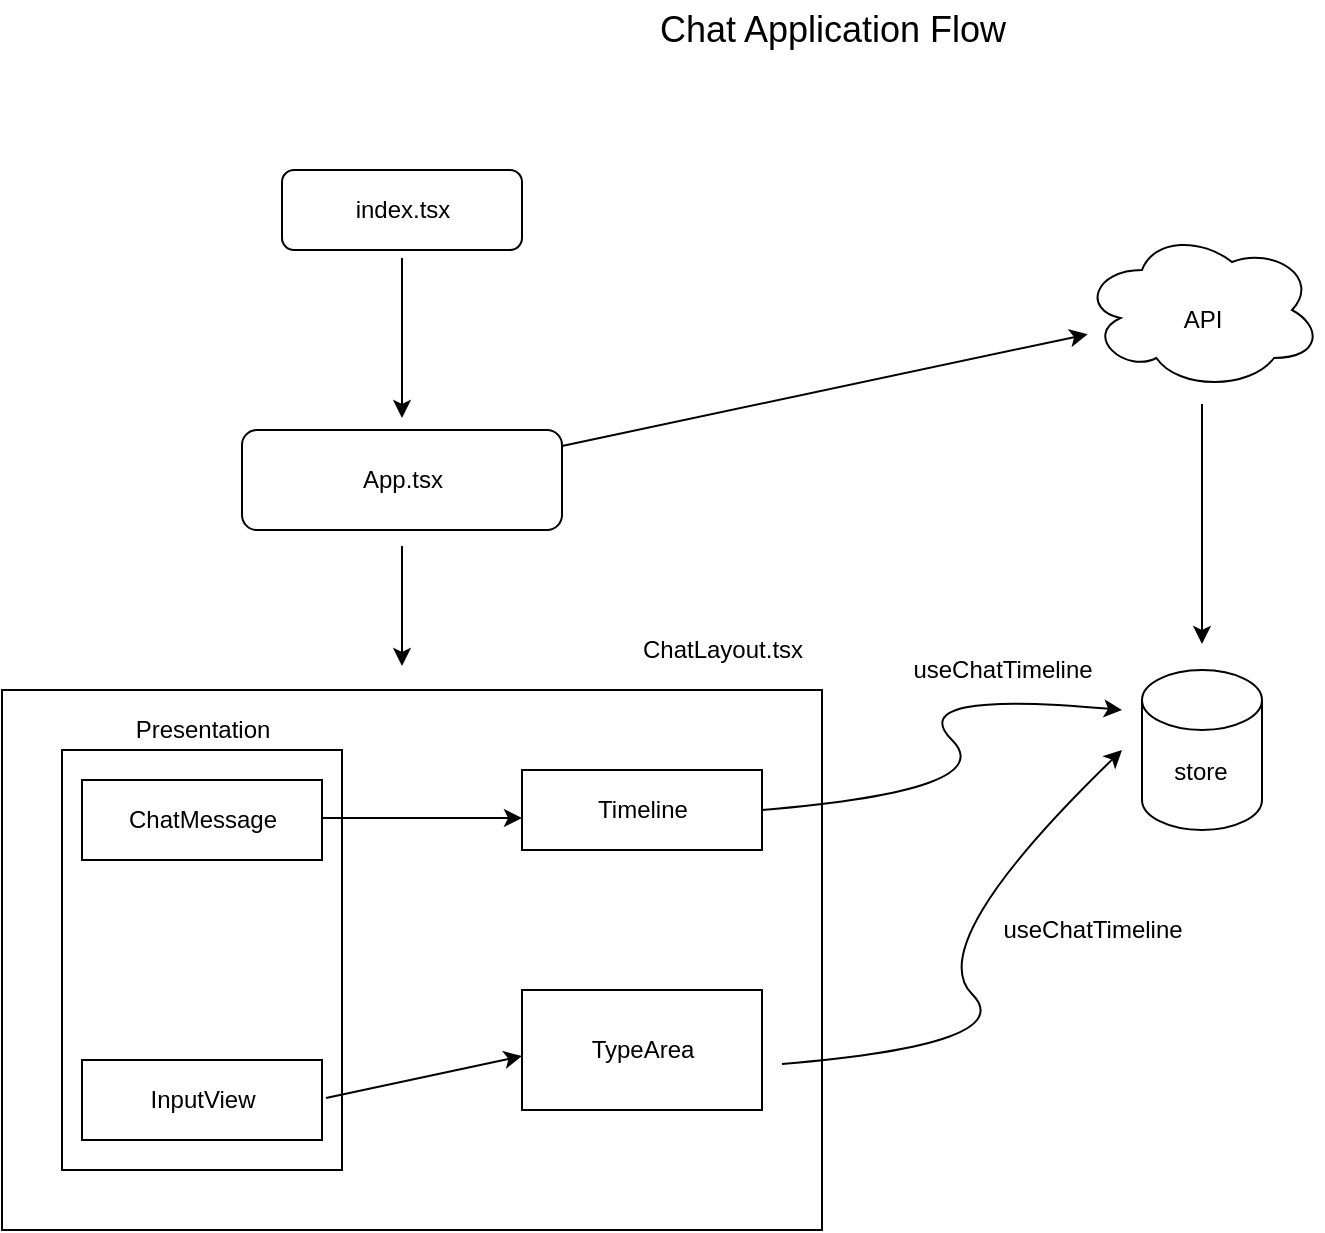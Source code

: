 <mxfile>
    <diagram id="eqzvADzzczSIa5Ugn8kb" name="Page-1">
        <mxGraphModel dx="1128" dy="837" grid="1" gridSize="10" guides="1" tooltips="1" connect="1" arrows="1" fold="1" page="1" pageScale="1" pageWidth="827" pageHeight="1169" math="0" shadow="0">
            <root>
                <mxCell id="0"/>
                <mxCell id="1" parent="0"/>
                <mxCell id="4" style="edgeStyle=none;html=1;" edge="1" parent="1">
                    <mxGeometry relative="1" as="geometry">
                        <mxPoint x="220" y="224" as="targetPoint"/>
                        <mxPoint x="220" y="144" as="sourcePoint"/>
                    </mxGeometry>
                </mxCell>
                <mxCell id="2" value="" style="rounded=1;whiteSpace=wrap;html=1;" vertex="1" parent="1">
                    <mxGeometry x="160" y="100" width="120" height="40" as="geometry"/>
                </mxCell>
                <mxCell id="7" style="edgeStyle=none;html=1;" edge="1" parent="1">
                    <mxGeometry relative="1" as="geometry">
                        <mxPoint x="620" y="337" as="targetPoint"/>
                        <mxPoint x="620" y="217" as="sourcePoint"/>
                    </mxGeometry>
                </mxCell>
                <mxCell id="3" value="" style="ellipse;shape=cloud;whiteSpace=wrap;html=1;" vertex="1" parent="1">
                    <mxGeometry x="560" y="130" width="120" height="80" as="geometry"/>
                </mxCell>
                <mxCell id="6" style="edgeStyle=none;html=1;" edge="1" parent="1" source="5" target="3">
                    <mxGeometry relative="1" as="geometry"/>
                </mxCell>
                <mxCell id="9" style="edgeStyle=none;html=1;" edge="1" parent="1">
                    <mxGeometry relative="1" as="geometry">
                        <mxPoint x="220" y="348" as="targetPoint"/>
                        <mxPoint x="220" y="288" as="sourcePoint"/>
                    </mxGeometry>
                </mxCell>
                <mxCell id="5" value="" style="rounded=1;whiteSpace=wrap;html=1;" vertex="1" parent="1">
                    <mxGeometry x="140" y="230" width="160" height="50" as="geometry"/>
                </mxCell>
                <mxCell id="8" value="" style="shape=cylinder3;whiteSpace=wrap;html=1;boundedLbl=1;backgroundOutline=1;size=15;" vertex="1" parent="1">
                    <mxGeometry x="590" y="350" width="60" height="80" as="geometry"/>
                </mxCell>
                <mxCell id="10" value="" style="rounded=0;whiteSpace=wrap;html=1;" vertex="1" parent="1">
                    <mxGeometry x="20" y="360" width="410" height="270" as="geometry"/>
                </mxCell>
                <mxCell id="11" value="Chat Application Flow" style="text;html=1;resizable=0;autosize=1;align=center;verticalAlign=middle;points=[];fillColor=none;strokeColor=none;rounded=0;fontSize=18;" vertex="1" parent="1">
                    <mxGeometry x="340" y="15" width="190" height="30" as="geometry"/>
                </mxCell>
                <mxCell id="14" value="App.tsx" style="text;html=1;resizable=0;autosize=1;align=center;verticalAlign=middle;points=[];fillColor=none;strokeColor=none;rounded=0;fontSize=12;" vertex="1" parent="1">
                    <mxGeometry x="190" y="245" width="60" height="20" as="geometry"/>
                </mxCell>
                <mxCell id="15" value="ChatLayout.tsx" style="text;html=1;resizable=0;autosize=1;align=center;verticalAlign=middle;points=[];fillColor=none;strokeColor=none;rounded=0;fontSize=12;" vertex="1" parent="1">
                    <mxGeometry x="330" y="330" width="100" height="20" as="geometry"/>
                </mxCell>
                <mxCell id="16" value="index.tsx" style="text;html=1;resizable=0;autosize=1;align=center;verticalAlign=middle;points=[];fillColor=none;strokeColor=none;rounded=0;fontSize=12;" vertex="1" parent="1">
                    <mxGeometry x="190" y="110" width="60" height="20" as="geometry"/>
                </mxCell>
                <mxCell id="17" value="" style="rounded=0;whiteSpace=wrap;html=1;fontSize=12;" vertex="1" parent="1">
                    <mxGeometry x="280" y="400" width="120" height="40" as="geometry"/>
                </mxCell>
                <mxCell id="18" value="Timeline" style="text;html=1;resizable=0;autosize=1;align=center;verticalAlign=middle;points=[];fillColor=none;strokeColor=none;rounded=0;fontSize=12;" vertex="1" parent="1">
                    <mxGeometry x="310" y="410" width="60" height="20" as="geometry"/>
                </mxCell>
                <mxCell id="19" value="" style="rounded=0;whiteSpace=wrap;html=1;fontSize=12;" vertex="1" parent="1">
                    <mxGeometry x="280" y="510" width="120" height="60" as="geometry"/>
                </mxCell>
                <mxCell id="20" value="TypeArea" style="text;html=1;resizable=0;autosize=1;align=center;verticalAlign=middle;points=[];fillColor=none;strokeColor=none;rounded=0;fontSize=12;" vertex="1" parent="1">
                    <mxGeometry x="305" y="530" width="70" height="20" as="geometry"/>
                </mxCell>
                <mxCell id="24" value="" style="rounded=0;whiteSpace=wrap;html=1;fontSize=12;" vertex="1" parent="1">
                    <mxGeometry x="50" y="390" width="140" height="210" as="geometry"/>
                </mxCell>
                <mxCell id="21" value="" style="rounded=0;whiteSpace=wrap;html=1;fontSize=12;" vertex="1" parent="1">
                    <mxGeometry x="60" y="405" width="120" height="40" as="geometry"/>
                </mxCell>
                <mxCell id="25" value="ChatMessage" style="text;html=1;resizable=0;autosize=1;align=center;verticalAlign=middle;points=[];fillColor=none;strokeColor=none;rounded=0;fontSize=12;" vertex="1" parent="1">
                    <mxGeometry x="75" y="415" width="90" height="20" as="geometry"/>
                </mxCell>
                <mxCell id="26" value="" style="rounded=0;whiteSpace=wrap;html=1;fontSize=12;" vertex="1" parent="1">
                    <mxGeometry x="60" y="545" width="120" height="40" as="geometry"/>
                </mxCell>
                <mxCell id="27" value="InputView" style="text;html=1;resizable=0;autosize=1;align=center;verticalAlign=middle;points=[];fillColor=none;strokeColor=none;rounded=0;fontSize=12;" vertex="1" parent="1">
                    <mxGeometry x="85" y="555" width="70" height="20" as="geometry"/>
                </mxCell>
                <mxCell id="28" value="Presentation" style="text;html=1;resizable=0;autosize=1;align=center;verticalAlign=middle;points=[];fillColor=none;strokeColor=none;rounded=0;fontSize=12;" vertex="1" parent="1">
                    <mxGeometry x="80" y="370" width="80" height="20" as="geometry"/>
                </mxCell>
                <mxCell id="29" value="" style="endArrow=classic;html=1;fontSize=12;entryX=0;entryY=0.75;entryDx=0;entryDy=0;" edge="1" parent="1">
                    <mxGeometry width="50" height="50" relative="1" as="geometry">
                        <mxPoint x="180" y="424" as="sourcePoint"/>
                        <mxPoint x="280" y="424" as="targetPoint"/>
                    </mxGeometry>
                </mxCell>
                <mxCell id="30" value="" style="endArrow=classic;html=1;fontSize=12;entryX=0;entryY=0.5;entryDx=0;entryDy=0;" edge="1" parent="1">
                    <mxGeometry width="50" height="50" relative="1" as="geometry">
                        <mxPoint x="182" y="564" as="sourcePoint"/>
                        <mxPoint x="280" y="543" as="targetPoint"/>
                    </mxGeometry>
                </mxCell>
                <mxCell id="31" value="" style="curved=1;endArrow=classic;html=1;fontSize=12;exitX=1;exitY=0.5;exitDx=0;exitDy=0;" edge="1" parent="1" source="17">
                    <mxGeometry width="50" height="50" relative="1" as="geometry">
                        <mxPoint x="470" y="410" as="sourcePoint"/>
                        <mxPoint x="580" y="370" as="targetPoint"/>
                        <Array as="points">
                            <mxPoint x="520" y="410"/>
                            <mxPoint x="470" y="360"/>
                        </Array>
                    </mxGeometry>
                </mxCell>
                <mxCell id="32" value="" style="curved=1;endArrow=classic;html=1;fontSize=12;exitX=1;exitY=0.5;exitDx=0;exitDy=0;" edge="1" parent="1">
                    <mxGeometry width="50" height="50" relative="1" as="geometry">
                        <mxPoint x="410" y="547" as="sourcePoint"/>
                        <mxPoint x="580" y="390" as="targetPoint"/>
                        <Array as="points">
                            <mxPoint x="530" y="537"/>
                            <mxPoint x="480" y="487"/>
                        </Array>
                    </mxGeometry>
                </mxCell>
                <mxCell id="33" value="store" style="text;html=1;resizable=0;autosize=1;align=center;verticalAlign=middle;points=[];fillColor=none;strokeColor=none;rounded=0;fontSize=12;" vertex="1" parent="1">
                    <mxGeometry x="599" y="391" width="40" height="20" as="geometry"/>
                </mxCell>
                <mxCell id="34" value="API" style="text;html=1;resizable=0;autosize=1;align=center;verticalAlign=middle;points=[];fillColor=none;strokeColor=none;rounded=0;fontSize=12;" vertex="1" parent="1">
                    <mxGeometry x="605" y="165" width="30" height="20" as="geometry"/>
                </mxCell>
                <mxCell id="35" value="useChatTimeline" style="text;html=1;resizable=0;autosize=1;align=center;verticalAlign=middle;points=[];fillColor=none;strokeColor=none;rounded=0;fontSize=12;" vertex="1" parent="1">
                    <mxGeometry x="465" y="340" width="110" height="20" as="geometry"/>
                </mxCell>
                <mxCell id="36" value="useChatTimeline" style="text;html=1;resizable=0;autosize=1;align=center;verticalAlign=middle;points=[];fillColor=none;strokeColor=none;rounded=0;fontSize=12;" vertex="1" parent="1">
                    <mxGeometry x="510" y="470" width="110" height="20" as="geometry"/>
                </mxCell>
            </root>
        </mxGraphModel>
    </diagram>
</mxfile>
